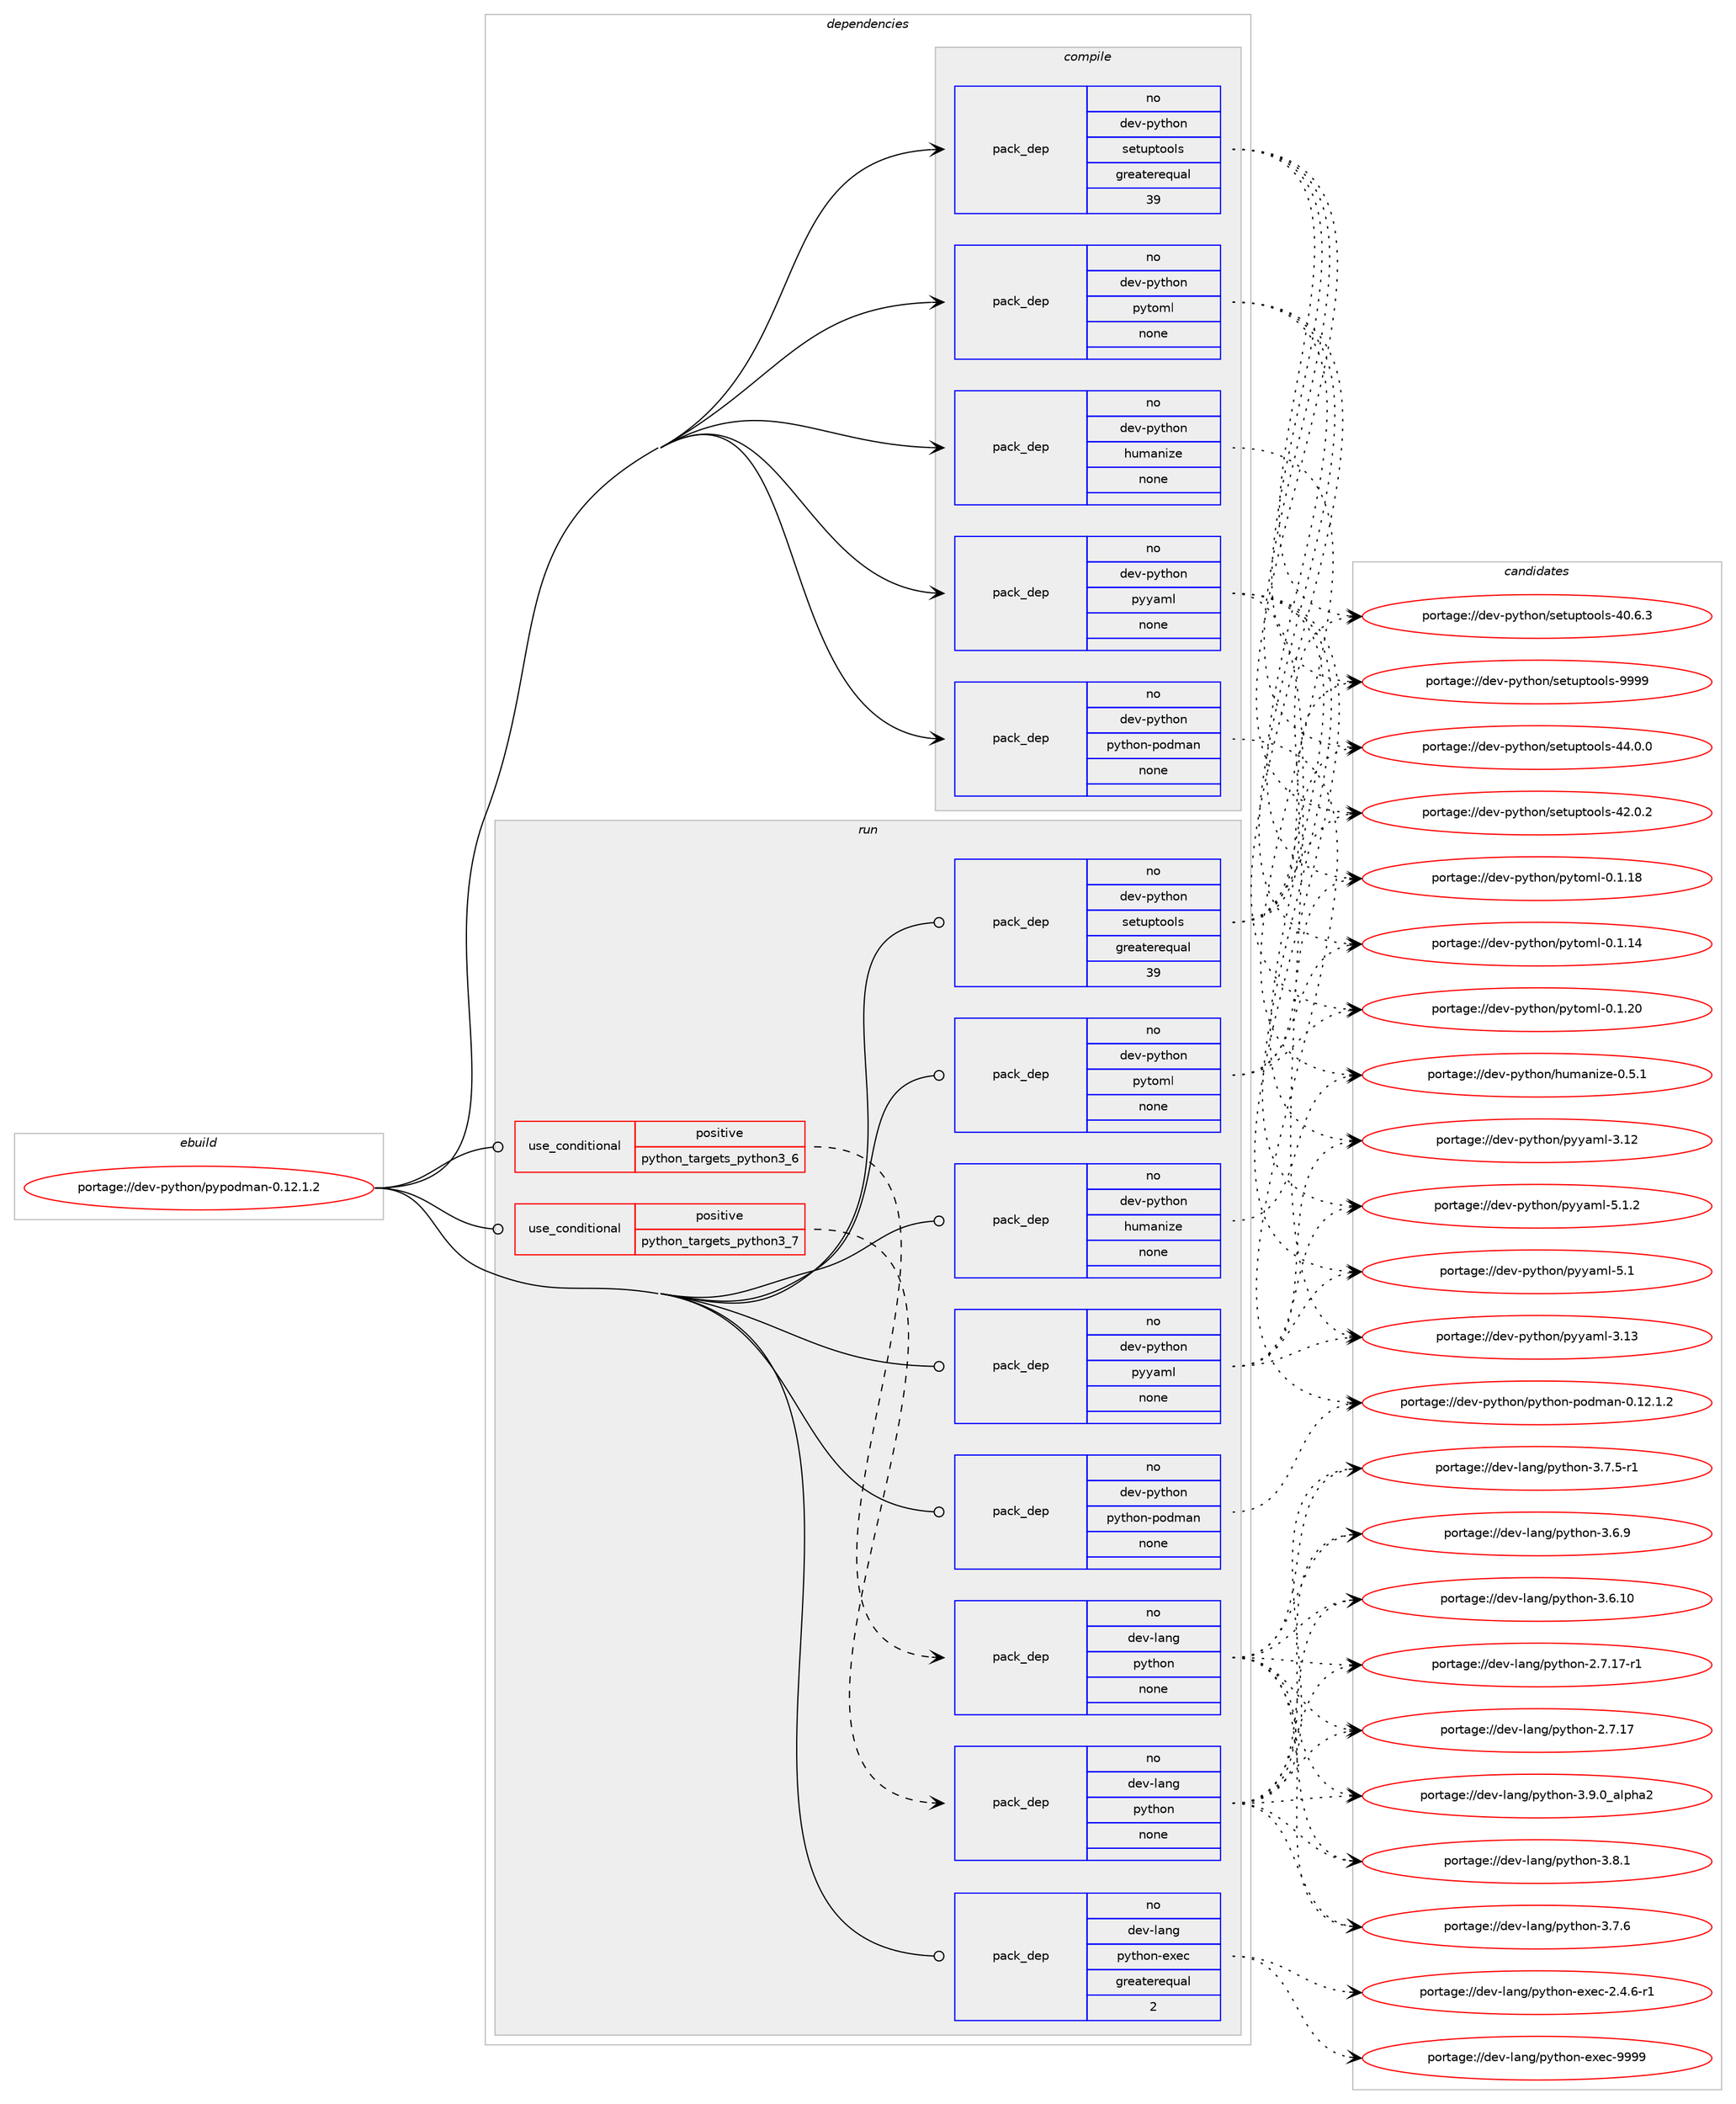 digraph prolog {

# *************
# Graph options
# *************

newrank=true;
concentrate=true;
compound=true;
graph [rankdir=LR,fontname=Helvetica,fontsize=10,ranksep=1.5];#, ranksep=2.5, nodesep=0.2];
edge  [arrowhead=vee];
node  [fontname=Helvetica,fontsize=10];

# **********
# The ebuild
# **********

subgraph cluster_leftcol {
color=gray;
label=<<i>ebuild</i>>;
id [label="portage://dev-python/pypodman-0.12.1.2", color=red, width=4, href="../dev-python/pypodman-0.12.1.2.svg"];
}

# ****************
# The dependencies
# ****************

subgraph cluster_midcol {
color=gray;
label=<<i>dependencies</i>>;
subgraph cluster_compile {
fillcolor="#eeeeee";
style=filled;
label=<<i>compile</i>>;
subgraph pack322226 {
dependency435971 [label=<<TABLE BORDER="0" CELLBORDER="1" CELLSPACING="0" CELLPADDING="4" WIDTH="220"><TR><TD ROWSPAN="6" CELLPADDING="30">pack_dep</TD></TR><TR><TD WIDTH="110">no</TD></TR><TR><TD>dev-python</TD></TR><TR><TD>humanize</TD></TR><TR><TD>none</TD></TR><TR><TD></TD></TR></TABLE>>, shape=none, color=blue];
}
id:e -> dependency435971:w [weight=20,style="solid",arrowhead="vee"];
subgraph pack322227 {
dependency435972 [label=<<TABLE BORDER="0" CELLBORDER="1" CELLSPACING="0" CELLPADDING="4" WIDTH="220"><TR><TD ROWSPAN="6" CELLPADDING="30">pack_dep</TD></TR><TR><TD WIDTH="110">no</TD></TR><TR><TD>dev-python</TD></TR><TR><TD>python-podman</TD></TR><TR><TD>none</TD></TR><TR><TD></TD></TR></TABLE>>, shape=none, color=blue];
}
id:e -> dependency435972:w [weight=20,style="solid",arrowhead="vee"];
subgraph pack322228 {
dependency435973 [label=<<TABLE BORDER="0" CELLBORDER="1" CELLSPACING="0" CELLPADDING="4" WIDTH="220"><TR><TD ROWSPAN="6" CELLPADDING="30">pack_dep</TD></TR><TR><TD WIDTH="110">no</TD></TR><TR><TD>dev-python</TD></TR><TR><TD>pytoml</TD></TR><TR><TD>none</TD></TR><TR><TD></TD></TR></TABLE>>, shape=none, color=blue];
}
id:e -> dependency435973:w [weight=20,style="solid",arrowhead="vee"];
subgraph pack322229 {
dependency435974 [label=<<TABLE BORDER="0" CELLBORDER="1" CELLSPACING="0" CELLPADDING="4" WIDTH="220"><TR><TD ROWSPAN="6" CELLPADDING="30">pack_dep</TD></TR><TR><TD WIDTH="110">no</TD></TR><TR><TD>dev-python</TD></TR><TR><TD>pyyaml</TD></TR><TR><TD>none</TD></TR><TR><TD></TD></TR></TABLE>>, shape=none, color=blue];
}
id:e -> dependency435974:w [weight=20,style="solid",arrowhead="vee"];
subgraph pack322230 {
dependency435975 [label=<<TABLE BORDER="0" CELLBORDER="1" CELLSPACING="0" CELLPADDING="4" WIDTH="220"><TR><TD ROWSPAN="6" CELLPADDING="30">pack_dep</TD></TR><TR><TD WIDTH="110">no</TD></TR><TR><TD>dev-python</TD></TR><TR><TD>setuptools</TD></TR><TR><TD>greaterequal</TD></TR><TR><TD>39</TD></TR></TABLE>>, shape=none, color=blue];
}
id:e -> dependency435975:w [weight=20,style="solid",arrowhead="vee"];
}
subgraph cluster_compileandrun {
fillcolor="#eeeeee";
style=filled;
label=<<i>compile and run</i>>;
}
subgraph cluster_run {
fillcolor="#eeeeee";
style=filled;
label=<<i>run</i>>;
subgraph cond108814 {
dependency435976 [label=<<TABLE BORDER="0" CELLBORDER="1" CELLSPACING="0" CELLPADDING="4"><TR><TD ROWSPAN="3" CELLPADDING="10">use_conditional</TD></TR><TR><TD>positive</TD></TR><TR><TD>python_targets_python3_6</TD></TR></TABLE>>, shape=none, color=red];
subgraph pack322231 {
dependency435977 [label=<<TABLE BORDER="0" CELLBORDER="1" CELLSPACING="0" CELLPADDING="4" WIDTH="220"><TR><TD ROWSPAN="6" CELLPADDING="30">pack_dep</TD></TR><TR><TD WIDTH="110">no</TD></TR><TR><TD>dev-lang</TD></TR><TR><TD>python</TD></TR><TR><TD>none</TD></TR><TR><TD></TD></TR></TABLE>>, shape=none, color=blue];
}
dependency435976:e -> dependency435977:w [weight=20,style="dashed",arrowhead="vee"];
}
id:e -> dependency435976:w [weight=20,style="solid",arrowhead="odot"];
subgraph cond108815 {
dependency435978 [label=<<TABLE BORDER="0" CELLBORDER="1" CELLSPACING="0" CELLPADDING="4"><TR><TD ROWSPAN="3" CELLPADDING="10">use_conditional</TD></TR><TR><TD>positive</TD></TR><TR><TD>python_targets_python3_7</TD></TR></TABLE>>, shape=none, color=red];
subgraph pack322232 {
dependency435979 [label=<<TABLE BORDER="0" CELLBORDER="1" CELLSPACING="0" CELLPADDING="4" WIDTH="220"><TR><TD ROWSPAN="6" CELLPADDING="30">pack_dep</TD></TR><TR><TD WIDTH="110">no</TD></TR><TR><TD>dev-lang</TD></TR><TR><TD>python</TD></TR><TR><TD>none</TD></TR><TR><TD></TD></TR></TABLE>>, shape=none, color=blue];
}
dependency435978:e -> dependency435979:w [weight=20,style="dashed",arrowhead="vee"];
}
id:e -> dependency435978:w [weight=20,style="solid",arrowhead="odot"];
subgraph pack322233 {
dependency435980 [label=<<TABLE BORDER="0" CELLBORDER="1" CELLSPACING="0" CELLPADDING="4" WIDTH="220"><TR><TD ROWSPAN="6" CELLPADDING="30">pack_dep</TD></TR><TR><TD WIDTH="110">no</TD></TR><TR><TD>dev-lang</TD></TR><TR><TD>python-exec</TD></TR><TR><TD>greaterequal</TD></TR><TR><TD>2</TD></TR></TABLE>>, shape=none, color=blue];
}
id:e -> dependency435980:w [weight=20,style="solid",arrowhead="odot"];
subgraph pack322234 {
dependency435981 [label=<<TABLE BORDER="0" CELLBORDER="1" CELLSPACING="0" CELLPADDING="4" WIDTH="220"><TR><TD ROWSPAN="6" CELLPADDING="30">pack_dep</TD></TR><TR><TD WIDTH="110">no</TD></TR><TR><TD>dev-python</TD></TR><TR><TD>humanize</TD></TR><TR><TD>none</TD></TR><TR><TD></TD></TR></TABLE>>, shape=none, color=blue];
}
id:e -> dependency435981:w [weight=20,style="solid",arrowhead="odot"];
subgraph pack322235 {
dependency435982 [label=<<TABLE BORDER="0" CELLBORDER="1" CELLSPACING="0" CELLPADDING="4" WIDTH="220"><TR><TD ROWSPAN="6" CELLPADDING="30">pack_dep</TD></TR><TR><TD WIDTH="110">no</TD></TR><TR><TD>dev-python</TD></TR><TR><TD>python-podman</TD></TR><TR><TD>none</TD></TR><TR><TD></TD></TR></TABLE>>, shape=none, color=blue];
}
id:e -> dependency435982:w [weight=20,style="solid",arrowhead="odot"];
subgraph pack322236 {
dependency435983 [label=<<TABLE BORDER="0" CELLBORDER="1" CELLSPACING="0" CELLPADDING="4" WIDTH="220"><TR><TD ROWSPAN="6" CELLPADDING="30">pack_dep</TD></TR><TR><TD WIDTH="110">no</TD></TR><TR><TD>dev-python</TD></TR><TR><TD>pytoml</TD></TR><TR><TD>none</TD></TR><TR><TD></TD></TR></TABLE>>, shape=none, color=blue];
}
id:e -> dependency435983:w [weight=20,style="solid",arrowhead="odot"];
subgraph pack322237 {
dependency435984 [label=<<TABLE BORDER="0" CELLBORDER="1" CELLSPACING="0" CELLPADDING="4" WIDTH="220"><TR><TD ROWSPAN="6" CELLPADDING="30">pack_dep</TD></TR><TR><TD WIDTH="110">no</TD></TR><TR><TD>dev-python</TD></TR><TR><TD>pyyaml</TD></TR><TR><TD>none</TD></TR><TR><TD></TD></TR></TABLE>>, shape=none, color=blue];
}
id:e -> dependency435984:w [weight=20,style="solid",arrowhead="odot"];
subgraph pack322238 {
dependency435985 [label=<<TABLE BORDER="0" CELLBORDER="1" CELLSPACING="0" CELLPADDING="4" WIDTH="220"><TR><TD ROWSPAN="6" CELLPADDING="30">pack_dep</TD></TR><TR><TD WIDTH="110">no</TD></TR><TR><TD>dev-python</TD></TR><TR><TD>setuptools</TD></TR><TR><TD>greaterequal</TD></TR><TR><TD>39</TD></TR></TABLE>>, shape=none, color=blue];
}
id:e -> dependency435985:w [weight=20,style="solid",arrowhead="odot"];
}
}

# **************
# The candidates
# **************

subgraph cluster_choices {
rank=same;
color=gray;
label=<<i>candidates</i>>;

subgraph choice322226 {
color=black;
nodesep=1;
choice100101118451121211161041111104710411710997110105122101454846534649 [label="portage://dev-python/humanize-0.5.1", color=red, width=4,href="../dev-python/humanize-0.5.1.svg"];
dependency435971:e -> choice100101118451121211161041111104710411710997110105122101454846534649:w [style=dotted,weight="100"];
}
subgraph choice322227 {
color=black;
nodesep=1;
choice10010111845112121116104111110471121211161041111104511211110010997110454846495046494650 [label="portage://dev-python/python-podman-0.12.1.2", color=red, width=4,href="../dev-python/python-podman-0.12.1.2.svg"];
dependency435972:e -> choice10010111845112121116104111110471121211161041111104511211110010997110454846495046494650:w [style=dotted,weight="100"];
}
subgraph choice322228 {
color=black;
nodesep=1;
choice100101118451121211161041111104711212111611110910845484649465048 [label="portage://dev-python/pytoml-0.1.20", color=red, width=4,href="../dev-python/pytoml-0.1.20.svg"];
choice100101118451121211161041111104711212111611110910845484649464956 [label="portage://dev-python/pytoml-0.1.18", color=red, width=4,href="../dev-python/pytoml-0.1.18.svg"];
choice100101118451121211161041111104711212111611110910845484649464952 [label="portage://dev-python/pytoml-0.1.14", color=red, width=4,href="../dev-python/pytoml-0.1.14.svg"];
dependency435973:e -> choice100101118451121211161041111104711212111611110910845484649465048:w [style=dotted,weight="100"];
dependency435973:e -> choice100101118451121211161041111104711212111611110910845484649464956:w [style=dotted,weight="100"];
dependency435973:e -> choice100101118451121211161041111104711212111611110910845484649464952:w [style=dotted,weight="100"];
}
subgraph choice322229 {
color=black;
nodesep=1;
choice100101118451121211161041111104711212112197109108455346494650 [label="portage://dev-python/pyyaml-5.1.2", color=red, width=4,href="../dev-python/pyyaml-5.1.2.svg"];
choice10010111845112121116104111110471121211219710910845534649 [label="portage://dev-python/pyyaml-5.1", color=red, width=4,href="../dev-python/pyyaml-5.1.svg"];
choice1001011184511212111610411111047112121121971091084551464951 [label="portage://dev-python/pyyaml-3.13", color=red, width=4,href="../dev-python/pyyaml-3.13.svg"];
choice1001011184511212111610411111047112121121971091084551464950 [label="portage://dev-python/pyyaml-3.12", color=red, width=4,href="../dev-python/pyyaml-3.12.svg"];
dependency435974:e -> choice100101118451121211161041111104711212112197109108455346494650:w [style=dotted,weight="100"];
dependency435974:e -> choice10010111845112121116104111110471121211219710910845534649:w [style=dotted,weight="100"];
dependency435974:e -> choice1001011184511212111610411111047112121121971091084551464951:w [style=dotted,weight="100"];
dependency435974:e -> choice1001011184511212111610411111047112121121971091084551464950:w [style=dotted,weight="100"];
}
subgraph choice322230 {
color=black;
nodesep=1;
choice10010111845112121116104111110471151011161171121161111111081154557575757 [label="portage://dev-python/setuptools-9999", color=red, width=4,href="../dev-python/setuptools-9999.svg"];
choice100101118451121211161041111104711510111611711211611111110811545525246484648 [label="portage://dev-python/setuptools-44.0.0", color=red, width=4,href="../dev-python/setuptools-44.0.0.svg"];
choice100101118451121211161041111104711510111611711211611111110811545525046484650 [label="portage://dev-python/setuptools-42.0.2", color=red, width=4,href="../dev-python/setuptools-42.0.2.svg"];
choice100101118451121211161041111104711510111611711211611111110811545524846544651 [label="portage://dev-python/setuptools-40.6.3", color=red, width=4,href="../dev-python/setuptools-40.6.3.svg"];
dependency435975:e -> choice10010111845112121116104111110471151011161171121161111111081154557575757:w [style=dotted,weight="100"];
dependency435975:e -> choice100101118451121211161041111104711510111611711211611111110811545525246484648:w [style=dotted,weight="100"];
dependency435975:e -> choice100101118451121211161041111104711510111611711211611111110811545525046484650:w [style=dotted,weight="100"];
dependency435975:e -> choice100101118451121211161041111104711510111611711211611111110811545524846544651:w [style=dotted,weight="100"];
}
subgraph choice322231 {
color=black;
nodesep=1;
choice10010111845108971101034711212111610411111045514657464895971081121049750 [label="portage://dev-lang/python-3.9.0_alpha2", color=red, width=4,href="../dev-lang/python-3.9.0_alpha2.svg"];
choice100101118451089711010347112121116104111110455146564649 [label="portage://dev-lang/python-3.8.1", color=red, width=4,href="../dev-lang/python-3.8.1.svg"];
choice100101118451089711010347112121116104111110455146554654 [label="portage://dev-lang/python-3.7.6", color=red, width=4,href="../dev-lang/python-3.7.6.svg"];
choice1001011184510897110103471121211161041111104551465546534511449 [label="portage://dev-lang/python-3.7.5-r1", color=red, width=4,href="../dev-lang/python-3.7.5-r1.svg"];
choice100101118451089711010347112121116104111110455146544657 [label="portage://dev-lang/python-3.6.9", color=red, width=4,href="../dev-lang/python-3.6.9.svg"];
choice10010111845108971101034711212111610411111045514654464948 [label="portage://dev-lang/python-3.6.10", color=red, width=4,href="../dev-lang/python-3.6.10.svg"];
choice100101118451089711010347112121116104111110455046554649554511449 [label="portage://dev-lang/python-2.7.17-r1", color=red, width=4,href="../dev-lang/python-2.7.17-r1.svg"];
choice10010111845108971101034711212111610411111045504655464955 [label="portage://dev-lang/python-2.7.17", color=red, width=4,href="../dev-lang/python-2.7.17.svg"];
dependency435977:e -> choice10010111845108971101034711212111610411111045514657464895971081121049750:w [style=dotted,weight="100"];
dependency435977:e -> choice100101118451089711010347112121116104111110455146564649:w [style=dotted,weight="100"];
dependency435977:e -> choice100101118451089711010347112121116104111110455146554654:w [style=dotted,weight="100"];
dependency435977:e -> choice1001011184510897110103471121211161041111104551465546534511449:w [style=dotted,weight="100"];
dependency435977:e -> choice100101118451089711010347112121116104111110455146544657:w [style=dotted,weight="100"];
dependency435977:e -> choice10010111845108971101034711212111610411111045514654464948:w [style=dotted,weight="100"];
dependency435977:e -> choice100101118451089711010347112121116104111110455046554649554511449:w [style=dotted,weight="100"];
dependency435977:e -> choice10010111845108971101034711212111610411111045504655464955:w [style=dotted,weight="100"];
}
subgraph choice322232 {
color=black;
nodesep=1;
choice10010111845108971101034711212111610411111045514657464895971081121049750 [label="portage://dev-lang/python-3.9.0_alpha2", color=red, width=4,href="../dev-lang/python-3.9.0_alpha2.svg"];
choice100101118451089711010347112121116104111110455146564649 [label="portage://dev-lang/python-3.8.1", color=red, width=4,href="../dev-lang/python-3.8.1.svg"];
choice100101118451089711010347112121116104111110455146554654 [label="portage://dev-lang/python-3.7.6", color=red, width=4,href="../dev-lang/python-3.7.6.svg"];
choice1001011184510897110103471121211161041111104551465546534511449 [label="portage://dev-lang/python-3.7.5-r1", color=red, width=4,href="../dev-lang/python-3.7.5-r1.svg"];
choice100101118451089711010347112121116104111110455146544657 [label="portage://dev-lang/python-3.6.9", color=red, width=4,href="../dev-lang/python-3.6.9.svg"];
choice10010111845108971101034711212111610411111045514654464948 [label="portage://dev-lang/python-3.6.10", color=red, width=4,href="../dev-lang/python-3.6.10.svg"];
choice100101118451089711010347112121116104111110455046554649554511449 [label="portage://dev-lang/python-2.7.17-r1", color=red, width=4,href="../dev-lang/python-2.7.17-r1.svg"];
choice10010111845108971101034711212111610411111045504655464955 [label="portage://dev-lang/python-2.7.17", color=red, width=4,href="../dev-lang/python-2.7.17.svg"];
dependency435979:e -> choice10010111845108971101034711212111610411111045514657464895971081121049750:w [style=dotted,weight="100"];
dependency435979:e -> choice100101118451089711010347112121116104111110455146564649:w [style=dotted,weight="100"];
dependency435979:e -> choice100101118451089711010347112121116104111110455146554654:w [style=dotted,weight="100"];
dependency435979:e -> choice1001011184510897110103471121211161041111104551465546534511449:w [style=dotted,weight="100"];
dependency435979:e -> choice100101118451089711010347112121116104111110455146544657:w [style=dotted,weight="100"];
dependency435979:e -> choice10010111845108971101034711212111610411111045514654464948:w [style=dotted,weight="100"];
dependency435979:e -> choice100101118451089711010347112121116104111110455046554649554511449:w [style=dotted,weight="100"];
dependency435979:e -> choice10010111845108971101034711212111610411111045504655464955:w [style=dotted,weight="100"];
}
subgraph choice322233 {
color=black;
nodesep=1;
choice10010111845108971101034711212111610411111045101120101994557575757 [label="portage://dev-lang/python-exec-9999", color=red, width=4,href="../dev-lang/python-exec-9999.svg"];
choice10010111845108971101034711212111610411111045101120101994550465246544511449 [label="portage://dev-lang/python-exec-2.4.6-r1", color=red, width=4,href="../dev-lang/python-exec-2.4.6-r1.svg"];
dependency435980:e -> choice10010111845108971101034711212111610411111045101120101994557575757:w [style=dotted,weight="100"];
dependency435980:e -> choice10010111845108971101034711212111610411111045101120101994550465246544511449:w [style=dotted,weight="100"];
}
subgraph choice322234 {
color=black;
nodesep=1;
choice100101118451121211161041111104710411710997110105122101454846534649 [label="portage://dev-python/humanize-0.5.1", color=red, width=4,href="../dev-python/humanize-0.5.1.svg"];
dependency435981:e -> choice100101118451121211161041111104710411710997110105122101454846534649:w [style=dotted,weight="100"];
}
subgraph choice322235 {
color=black;
nodesep=1;
choice10010111845112121116104111110471121211161041111104511211110010997110454846495046494650 [label="portage://dev-python/python-podman-0.12.1.2", color=red, width=4,href="../dev-python/python-podman-0.12.1.2.svg"];
dependency435982:e -> choice10010111845112121116104111110471121211161041111104511211110010997110454846495046494650:w [style=dotted,weight="100"];
}
subgraph choice322236 {
color=black;
nodesep=1;
choice100101118451121211161041111104711212111611110910845484649465048 [label="portage://dev-python/pytoml-0.1.20", color=red, width=4,href="../dev-python/pytoml-0.1.20.svg"];
choice100101118451121211161041111104711212111611110910845484649464956 [label="portage://dev-python/pytoml-0.1.18", color=red, width=4,href="../dev-python/pytoml-0.1.18.svg"];
choice100101118451121211161041111104711212111611110910845484649464952 [label="portage://dev-python/pytoml-0.1.14", color=red, width=4,href="../dev-python/pytoml-0.1.14.svg"];
dependency435983:e -> choice100101118451121211161041111104711212111611110910845484649465048:w [style=dotted,weight="100"];
dependency435983:e -> choice100101118451121211161041111104711212111611110910845484649464956:w [style=dotted,weight="100"];
dependency435983:e -> choice100101118451121211161041111104711212111611110910845484649464952:w [style=dotted,weight="100"];
}
subgraph choice322237 {
color=black;
nodesep=1;
choice100101118451121211161041111104711212112197109108455346494650 [label="portage://dev-python/pyyaml-5.1.2", color=red, width=4,href="../dev-python/pyyaml-5.1.2.svg"];
choice10010111845112121116104111110471121211219710910845534649 [label="portage://dev-python/pyyaml-5.1", color=red, width=4,href="../dev-python/pyyaml-5.1.svg"];
choice1001011184511212111610411111047112121121971091084551464951 [label="portage://dev-python/pyyaml-3.13", color=red, width=4,href="../dev-python/pyyaml-3.13.svg"];
choice1001011184511212111610411111047112121121971091084551464950 [label="portage://dev-python/pyyaml-3.12", color=red, width=4,href="../dev-python/pyyaml-3.12.svg"];
dependency435984:e -> choice100101118451121211161041111104711212112197109108455346494650:w [style=dotted,weight="100"];
dependency435984:e -> choice10010111845112121116104111110471121211219710910845534649:w [style=dotted,weight="100"];
dependency435984:e -> choice1001011184511212111610411111047112121121971091084551464951:w [style=dotted,weight="100"];
dependency435984:e -> choice1001011184511212111610411111047112121121971091084551464950:w [style=dotted,weight="100"];
}
subgraph choice322238 {
color=black;
nodesep=1;
choice10010111845112121116104111110471151011161171121161111111081154557575757 [label="portage://dev-python/setuptools-9999", color=red, width=4,href="../dev-python/setuptools-9999.svg"];
choice100101118451121211161041111104711510111611711211611111110811545525246484648 [label="portage://dev-python/setuptools-44.0.0", color=red, width=4,href="../dev-python/setuptools-44.0.0.svg"];
choice100101118451121211161041111104711510111611711211611111110811545525046484650 [label="portage://dev-python/setuptools-42.0.2", color=red, width=4,href="../dev-python/setuptools-42.0.2.svg"];
choice100101118451121211161041111104711510111611711211611111110811545524846544651 [label="portage://dev-python/setuptools-40.6.3", color=red, width=4,href="../dev-python/setuptools-40.6.3.svg"];
dependency435985:e -> choice10010111845112121116104111110471151011161171121161111111081154557575757:w [style=dotted,weight="100"];
dependency435985:e -> choice100101118451121211161041111104711510111611711211611111110811545525246484648:w [style=dotted,weight="100"];
dependency435985:e -> choice100101118451121211161041111104711510111611711211611111110811545525046484650:w [style=dotted,weight="100"];
dependency435985:e -> choice100101118451121211161041111104711510111611711211611111110811545524846544651:w [style=dotted,weight="100"];
}
}

}
